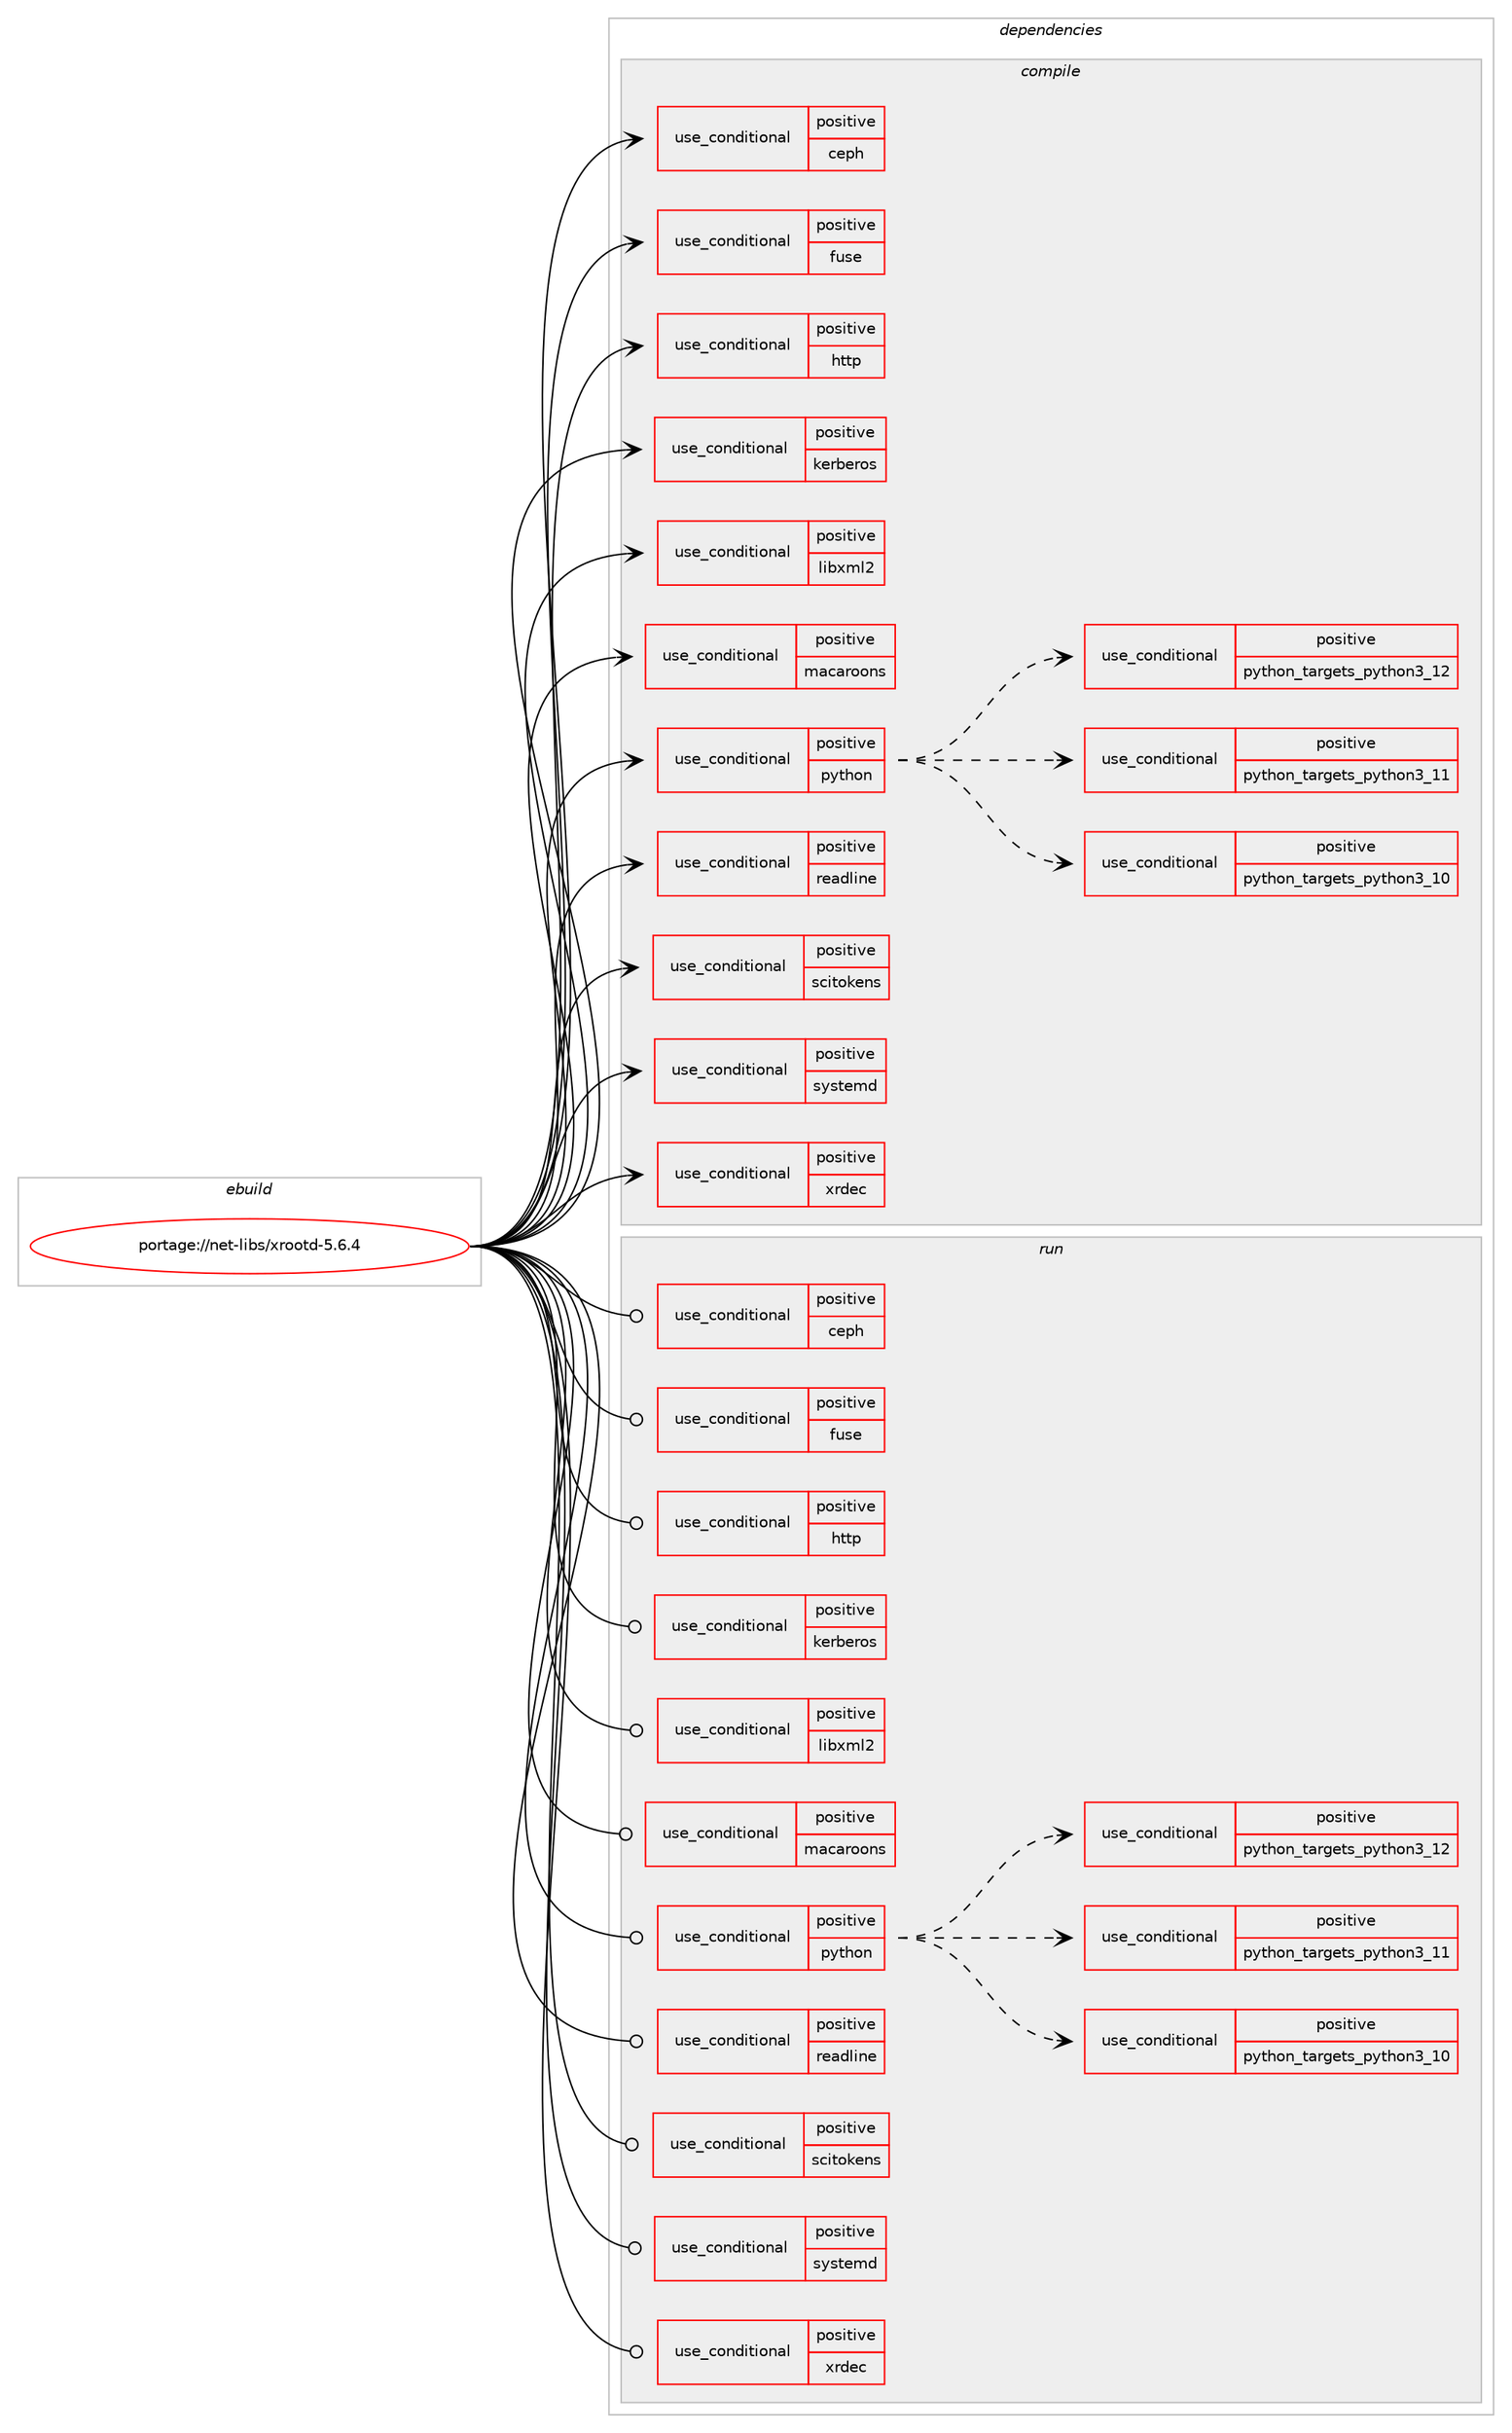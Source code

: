 digraph prolog {

# *************
# Graph options
# *************

newrank=true;
concentrate=true;
compound=true;
graph [rankdir=LR,fontname=Helvetica,fontsize=10,ranksep=1.5];#, ranksep=2.5, nodesep=0.2];
edge  [arrowhead=vee];
node  [fontname=Helvetica,fontsize=10];

# **********
# The ebuild
# **********

subgraph cluster_leftcol {
color=gray;
rank=same;
label=<<i>ebuild</i>>;
id [label="portage://net-libs/xrootd-5.6.4", color=red, width=4, href="../net-libs/xrootd-5.6.4.svg"];
}

# ****************
# The dependencies
# ****************

subgraph cluster_midcol {
color=gray;
label=<<i>dependencies</i>>;
subgraph cluster_compile {
fillcolor="#eeeeee";
style=filled;
label=<<i>compile</i>>;
subgraph cond92182 {
dependency184789 [label=<<TABLE BORDER="0" CELLBORDER="1" CELLSPACING="0" CELLPADDING="4"><TR><TD ROWSPAN="3" CELLPADDING="10">use_conditional</TD></TR><TR><TD>positive</TD></TR><TR><TD>ceph</TD></TR></TABLE>>, shape=none, color=red];
# *** BEGIN UNKNOWN DEPENDENCY TYPE (TODO) ***
# dependency184789 -> package_dependency(portage://net-libs/xrootd-5.6.4,install,no,sys-cluster,ceph,none,[,,],[],[])
# *** END UNKNOWN DEPENDENCY TYPE (TODO) ***

}
id:e -> dependency184789:w [weight=20,style="solid",arrowhead="vee"];
subgraph cond92183 {
dependency184790 [label=<<TABLE BORDER="0" CELLBORDER="1" CELLSPACING="0" CELLPADDING="4"><TR><TD ROWSPAN="3" CELLPADDING="10">use_conditional</TD></TR><TR><TD>positive</TD></TR><TR><TD>fuse</TD></TR></TABLE>>, shape=none, color=red];
# *** BEGIN UNKNOWN DEPENDENCY TYPE (TODO) ***
# dependency184790 -> package_dependency(portage://net-libs/xrootd-5.6.4,install,no,sys-fs,fuse,none,[,,],[slot(0),equal],[])
# *** END UNKNOWN DEPENDENCY TYPE (TODO) ***

}
id:e -> dependency184790:w [weight=20,style="solid",arrowhead="vee"];
subgraph cond92184 {
dependency184791 [label=<<TABLE BORDER="0" CELLBORDER="1" CELLSPACING="0" CELLPADDING="4"><TR><TD ROWSPAN="3" CELLPADDING="10">use_conditional</TD></TR><TR><TD>positive</TD></TR><TR><TD>http</TD></TR></TABLE>>, shape=none, color=red];
# *** BEGIN UNKNOWN DEPENDENCY TYPE (TODO) ***
# dependency184791 -> package_dependency(portage://net-libs/xrootd-5.6.4,install,no,net-misc,curl,none,[,,],any_same_slot,[])
# *** END UNKNOWN DEPENDENCY TYPE (TODO) ***

# *** BEGIN UNKNOWN DEPENDENCY TYPE (TODO) ***
# dependency184791 -> package_dependency(portage://net-libs/xrootd-5.6.4,install,no,net-libs,davix,none,[,,],[],[])
# *** END UNKNOWN DEPENDENCY TYPE (TODO) ***

}
id:e -> dependency184791:w [weight=20,style="solid",arrowhead="vee"];
subgraph cond92185 {
dependency184792 [label=<<TABLE BORDER="0" CELLBORDER="1" CELLSPACING="0" CELLPADDING="4"><TR><TD ROWSPAN="3" CELLPADDING="10">use_conditional</TD></TR><TR><TD>positive</TD></TR><TR><TD>kerberos</TD></TR></TABLE>>, shape=none, color=red];
# *** BEGIN UNKNOWN DEPENDENCY TYPE (TODO) ***
# dependency184792 -> package_dependency(portage://net-libs/xrootd-5.6.4,install,no,virtual,krb5,none,[,,],[],[])
# *** END UNKNOWN DEPENDENCY TYPE (TODO) ***

}
id:e -> dependency184792:w [weight=20,style="solid",arrowhead="vee"];
subgraph cond92186 {
dependency184793 [label=<<TABLE BORDER="0" CELLBORDER="1" CELLSPACING="0" CELLPADDING="4"><TR><TD ROWSPAN="3" CELLPADDING="10">use_conditional</TD></TR><TR><TD>positive</TD></TR><TR><TD>libxml2</TD></TR></TABLE>>, shape=none, color=red];
# *** BEGIN UNKNOWN DEPENDENCY TYPE (TODO) ***
# dependency184793 -> package_dependency(portage://net-libs/xrootd-5.6.4,install,no,dev-libs,libxml2,none,[,,],[slot(2),equal],[])
# *** END UNKNOWN DEPENDENCY TYPE (TODO) ***

}
id:e -> dependency184793:w [weight=20,style="solid",arrowhead="vee"];
subgraph cond92187 {
dependency184794 [label=<<TABLE BORDER="0" CELLBORDER="1" CELLSPACING="0" CELLPADDING="4"><TR><TD ROWSPAN="3" CELLPADDING="10">use_conditional</TD></TR><TR><TD>positive</TD></TR><TR><TD>macaroons</TD></TR></TABLE>>, shape=none, color=red];
# *** BEGIN UNKNOWN DEPENDENCY TYPE (TODO) ***
# dependency184794 -> package_dependency(portage://net-libs/xrootd-5.6.4,install,no,dev-libs,libmacaroons,none,[,,],[],[])
# *** END UNKNOWN DEPENDENCY TYPE (TODO) ***

}
id:e -> dependency184794:w [weight=20,style="solid",arrowhead="vee"];
subgraph cond92188 {
dependency184795 [label=<<TABLE BORDER="0" CELLBORDER="1" CELLSPACING="0" CELLPADDING="4"><TR><TD ROWSPAN="3" CELLPADDING="10">use_conditional</TD></TR><TR><TD>positive</TD></TR><TR><TD>python</TD></TR></TABLE>>, shape=none, color=red];
subgraph cond92189 {
dependency184796 [label=<<TABLE BORDER="0" CELLBORDER="1" CELLSPACING="0" CELLPADDING="4"><TR><TD ROWSPAN="3" CELLPADDING="10">use_conditional</TD></TR><TR><TD>positive</TD></TR><TR><TD>python_targets_python3_10</TD></TR></TABLE>>, shape=none, color=red];
# *** BEGIN UNKNOWN DEPENDENCY TYPE (TODO) ***
# dependency184796 -> package_dependency(portage://net-libs/xrootd-5.6.4,install,no,dev-lang,python,none,[,,],[slot(3.10)],[])
# *** END UNKNOWN DEPENDENCY TYPE (TODO) ***

}
dependency184795:e -> dependency184796:w [weight=20,style="dashed",arrowhead="vee"];
subgraph cond92190 {
dependency184797 [label=<<TABLE BORDER="0" CELLBORDER="1" CELLSPACING="0" CELLPADDING="4"><TR><TD ROWSPAN="3" CELLPADDING="10">use_conditional</TD></TR><TR><TD>positive</TD></TR><TR><TD>python_targets_python3_11</TD></TR></TABLE>>, shape=none, color=red];
# *** BEGIN UNKNOWN DEPENDENCY TYPE (TODO) ***
# dependency184797 -> package_dependency(portage://net-libs/xrootd-5.6.4,install,no,dev-lang,python,none,[,,],[slot(3.11)],[])
# *** END UNKNOWN DEPENDENCY TYPE (TODO) ***

}
dependency184795:e -> dependency184797:w [weight=20,style="dashed",arrowhead="vee"];
subgraph cond92191 {
dependency184798 [label=<<TABLE BORDER="0" CELLBORDER="1" CELLSPACING="0" CELLPADDING="4"><TR><TD ROWSPAN="3" CELLPADDING="10">use_conditional</TD></TR><TR><TD>positive</TD></TR><TR><TD>python_targets_python3_12</TD></TR></TABLE>>, shape=none, color=red];
# *** BEGIN UNKNOWN DEPENDENCY TYPE (TODO) ***
# dependency184798 -> package_dependency(portage://net-libs/xrootd-5.6.4,install,no,dev-lang,python,none,[,,],[slot(3.12)],[])
# *** END UNKNOWN DEPENDENCY TYPE (TODO) ***

}
dependency184795:e -> dependency184798:w [weight=20,style="dashed",arrowhead="vee"];
}
id:e -> dependency184795:w [weight=20,style="solid",arrowhead="vee"];
subgraph cond92192 {
dependency184799 [label=<<TABLE BORDER="0" CELLBORDER="1" CELLSPACING="0" CELLPADDING="4"><TR><TD ROWSPAN="3" CELLPADDING="10">use_conditional</TD></TR><TR><TD>positive</TD></TR><TR><TD>readline</TD></TR></TABLE>>, shape=none, color=red];
# *** BEGIN UNKNOWN DEPENDENCY TYPE (TODO) ***
# dependency184799 -> package_dependency(portage://net-libs/xrootd-5.6.4,install,no,sys-libs,readline,none,[,,],[slot(0),equal],[])
# *** END UNKNOWN DEPENDENCY TYPE (TODO) ***

}
id:e -> dependency184799:w [weight=20,style="solid",arrowhead="vee"];
subgraph cond92193 {
dependency184800 [label=<<TABLE BORDER="0" CELLBORDER="1" CELLSPACING="0" CELLPADDING="4"><TR><TD ROWSPAN="3" CELLPADDING="10">use_conditional</TD></TR><TR><TD>positive</TD></TR><TR><TD>scitokens</TD></TR></TABLE>>, shape=none, color=red];
# *** BEGIN UNKNOWN DEPENDENCY TYPE (TODO) ***
# dependency184800 -> package_dependency(portage://net-libs/xrootd-5.6.4,install,no,dev-cpp,scitokens-cpp,none,[,,],[],[])
# *** END UNKNOWN DEPENDENCY TYPE (TODO) ***

}
id:e -> dependency184800:w [weight=20,style="solid",arrowhead="vee"];
subgraph cond92194 {
dependency184801 [label=<<TABLE BORDER="0" CELLBORDER="1" CELLSPACING="0" CELLPADDING="4"><TR><TD ROWSPAN="3" CELLPADDING="10">use_conditional</TD></TR><TR><TD>positive</TD></TR><TR><TD>systemd</TD></TR></TABLE>>, shape=none, color=red];
# *** BEGIN UNKNOWN DEPENDENCY TYPE (TODO) ***
# dependency184801 -> package_dependency(portage://net-libs/xrootd-5.6.4,install,no,sys-apps,systemd,none,[,,],any_same_slot,[])
# *** END UNKNOWN DEPENDENCY TYPE (TODO) ***

}
id:e -> dependency184801:w [weight=20,style="solid",arrowhead="vee"];
subgraph cond92195 {
dependency184802 [label=<<TABLE BORDER="0" CELLBORDER="1" CELLSPACING="0" CELLPADDING="4"><TR><TD ROWSPAN="3" CELLPADDING="10">use_conditional</TD></TR><TR><TD>positive</TD></TR><TR><TD>xrdec</TD></TR></TABLE>>, shape=none, color=red];
# *** BEGIN UNKNOWN DEPENDENCY TYPE (TODO) ***
# dependency184802 -> package_dependency(portage://net-libs/xrootd-5.6.4,install,no,dev-libs,isa-l,none,[,,],[],[])
# *** END UNKNOWN DEPENDENCY TYPE (TODO) ***

}
id:e -> dependency184802:w [weight=20,style="solid",arrowhead="vee"];
# *** BEGIN UNKNOWN DEPENDENCY TYPE (TODO) ***
# id -> package_dependency(portage://net-libs/xrootd-5.6.4,install,no,acct-group,xrootd,none,[,,],[],[])
# *** END UNKNOWN DEPENDENCY TYPE (TODO) ***

# *** BEGIN UNKNOWN DEPENDENCY TYPE (TODO) ***
# id -> package_dependency(portage://net-libs/xrootd-5.6.4,install,no,acct-user,xrootd,none,[,,],[],[])
# *** END UNKNOWN DEPENDENCY TYPE (TODO) ***

# *** BEGIN UNKNOWN DEPENDENCY TYPE (TODO) ***
# id -> package_dependency(portage://net-libs/xrootd-5.6.4,install,no,dev-libs,openssl,none,[,,],[slot(0),equal],[])
# *** END UNKNOWN DEPENDENCY TYPE (TODO) ***

# *** BEGIN UNKNOWN DEPENDENCY TYPE (TODO) ***
# id -> package_dependency(portage://net-libs/xrootd-5.6.4,install,no,sys-libs,zlib,none,[,,],[],[])
# *** END UNKNOWN DEPENDENCY TYPE (TODO) ***

# *** BEGIN UNKNOWN DEPENDENCY TYPE (TODO) ***
# id -> package_dependency(portage://net-libs/xrootd-5.6.4,install,no,virtual,libcrypt,none,[,,],any_same_slot,[])
# *** END UNKNOWN DEPENDENCY TYPE (TODO) ***

}
subgraph cluster_compileandrun {
fillcolor="#eeeeee";
style=filled;
label=<<i>compile and run</i>>;
}
subgraph cluster_run {
fillcolor="#eeeeee";
style=filled;
label=<<i>run</i>>;
subgraph cond92196 {
dependency184803 [label=<<TABLE BORDER="0" CELLBORDER="1" CELLSPACING="0" CELLPADDING="4"><TR><TD ROWSPAN="3" CELLPADDING="10">use_conditional</TD></TR><TR><TD>positive</TD></TR><TR><TD>ceph</TD></TR></TABLE>>, shape=none, color=red];
# *** BEGIN UNKNOWN DEPENDENCY TYPE (TODO) ***
# dependency184803 -> package_dependency(portage://net-libs/xrootd-5.6.4,run,no,sys-cluster,ceph,none,[,,],[],[])
# *** END UNKNOWN DEPENDENCY TYPE (TODO) ***

}
id:e -> dependency184803:w [weight=20,style="solid",arrowhead="odot"];
subgraph cond92197 {
dependency184804 [label=<<TABLE BORDER="0" CELLBORDER="1" CELLSPACING="0" CELLPADDING="4"><TR><TD ROWSPAN="3" CELLPADDING="10">use_conditional</TD></TR><TR><TD>positive</TD></TR><TR><TD>fuse</TD></TR></TABLE>>, shape=none, color=red];
# *** BEGIN UNKNOWN DEPENDENCY TYPE (TODO) ***
# dependency184804 -> package_dependency(portage://net-libs/xrootd-5.6.4,run,no,sys-fs,fuse,none,[,,],[slot(0),equal],[])
# *** END UNKNOWN DEPENDENCY TYPE (TODO) ***

}
id:e -> dependency184804:w [weight=20,style="solid",arrowhead="odot"];
subgraph cond92198 {
dependency184805 [label=<<TABLE BORDER="0" CELLBORDER="1" CELLSPACING="0" CELLPADDING="4"><TR><TD ROWSPAN="3" CELLPADDING="10">use_conditional</TD></TR><TR><TD>positive</TD></TR><TR><TD>http</TD></TR></TABLE>>, shape=none, color=red];
# *** BEGIN UNKNOWN DEPENDENCY TYPE (TODO) ***
# dependency184805 -> package_dependency(portage://net-libs/xrootd-5.6.4,run,no,net-misc,curl,none,[,,],any_same_slot,[])
# *** END UNKNOWN DEPENDENCY TYPE (TODO) ***

# *** BEGIN UNKNOWN DEPENDENCY TYPE (TODO) ***
# dependency184805 -> package_dependency(portage://net-libs/xrootd-5.6.4,run,no,net-libs,davix,none,[,,],[],[])
# *** END UNKNOWN DEPENDENCY TYPE (TODO) ***

}
id:e -> dependency184805:w [weight=20,style="solid",arrowhead="odot"];
subgraph cond92199 {
dependency184806 [label=<<TABLE BORDER="0" CELLBORDER="1" CELLSPACING="0" CELLPADDING="4"><TR><TD ROWSPAN="3" CELLPADDING="10">use_conditional</TD></TR><TR><TD>positive</TD></TR><TR><TD>kerberos</TD></TR></TABLE>>, shape=none, color=red];
# *** BEGIN UNKNOWN DEPENDENCY TYPE (TODO) ***
# dependency184806 -> package_dependency(portage://net-libs/xrootd-5.6.4,run,no,virtual,krb5,none,[,,],[],[])
# *** END UNKNOWN DEPENDENCY TYPE (TODO) ***

}
id:e -> dependency184806:w [weight=20,style="solid",arrowhead="odot"];
subgraph cond92200 {
dependency184807 [label=<<TABLE BORDER="0" CELLBORDER="1" CELLSPACING="0" CELLPADDING="4"><TR><TD ROWSPAN="3" CELLPADDING="10">use_conditional</TD></TR><TR><TD>positive</TD></TR><TR><TD>libxml2</TD></TR></TABLE>>, shape=none, color=red];
# *** BEGIN UNKNOWN DEPENDENCY TYPE (TODO) ***
# dependency184807 -> package_dependency(portage://net-libs/xrootd-5.6.4,run,no,dev-libs,libxml2,none,[,,],[slot(2),equal],[])
# *** END UNKNOWN DEPENDENCY TYPE (TODO) ***

}
id:e -> dependency184807:w [weight=20,style="solid",arrowhead="odot"];
subgraph cond92201 {
dependency184808 [label=<<TABLE BORDER="0" CELLBORDER="1" CELLSPACING="0" CELLPADDING="4"><TR><TD ROWSPAN="3" CELLPADDING="10">use_conditional</TD></TR><TR><TD>positive</TD></TR><TR><TD>macaroons</TD></TR></TABLE>>, shape=none, color=red];
# *** BEGIN UNKNOWN DEPENDENCY TYPE (TODO) ***
# dependency184808 -> package_dependency(portage://net-libs/xrootd-5.6.4,run,no,dev-libs,libmacaroons,none,[,,],[],[])
# *** END UNKNOWN DEPENDENCY TYPE (TODO) ***

}
id:e -> dependency184808:w [weight=20,style="solid",arrowhead="odot"];
subgraph cond92202 {
dependency184809 [label=<<TABLE BORDER="0" CELLBORDER="1" CELLSPACING="0" CELLPADDING="4"><TR><TD ROWSPAN="3" CELLPADDING="10">use_conditional</TD></TR><TR><TD>positive</TD></TR><TR><TD>python</TD></TR></TABLE>>, shape=none, color=red];
subgraph cond92203 {
dependency184810 [label=<<TABLE BORDER="0" CELLBORDER="1" CELLSPACING="0" CELLPADDING="4"><TR><TD ROWSPAN="3" CELLPADDING="10">use_conditional</TD></TR><TR><TD>positive</TD></TR><TR><TD>python_targets_python3_10</TD></TR></TABLE>>, shape=none, color=red];
# *** BEGIN UNKNOWN DEPENDENCY TYPE (TODO) ***
# dependency184810 -> package_dependency(portage://net-libs/xrootd-5.6.4,run,no,dev-lang,python,none,[,,],[slot(3.10)],[])
# *** END UNKNOWN DEPENDENCY TYPE (TODO) ***

}
dependency184809:e -> dependency184810:w [weight=20,style="dashed",arrowhead="vee"];
subgraph cond92204 {
dependency184811 [label=<<TABLE BORDER="0" CELLBORDER="1" CELLSPACING="0" CELLPADDING="4"><TR><TD ROWSPAN="3" CELLPADDING="10">use_conditional</TD></TR><TR><TD>positive</TD></TR><TR><TD>python_targets_python3_11</TD></TR></TABLE>>, shape=none, color=red];
# *** BEGIN UNKNOWN DEPENDENCY TYPE (TODO) ***
# dependency184811 -> package_dependency(portage://net-libs/xrootd-5.6.4,run,no,dev-lang,python,none,[,,],[slot(3.11)],[])
# *** END UNKNOWN DEPENDENCY TYPE (TODO) ***

}
dependency184809:e -> dependency184811:w [weight=20,style="dashed",arrowhead="vee"];
subgraph cond92205 {
dependency184812 [label=<<TABLE BORDER="0" CELLBORDER="1" CELLSPACING="0" CELLPADDING="4"><TR><TD ROWSPAN="3" CELLPADDING="10">use_conditional</TD></TR><TR><TD>positive</TD></TR><TR><TD>python_targets_python3_12</TD></TR></TABLE>>, shape=none, color=red];
# *** BEGIN UNKNOWN DEPENDENCY TYPE (TODO) ***
# dependency184812 -> package_dependency(portage://net-libs/xrootd-5.6.4,run,no,dev-lang,python,none,[,,],[slot(3.12)],[])
# *** END UNKNOWN DEPENDENCY TYPE (TODO) ***

}
dependency184809:e -> dependency184812:w [weight=20,style="dashed",arrowhead="vee"];
}
id:e -> dependency184809:w [weight=20,style="solid",arrowhead="odot"];
subgraph cond92206 {
dependency184813 [label=<<TABLE BORDER="0" CELLBORDER="1" CELLSPACING="0" CELLPADDING="4"><TR><TD ROWSPAN="3" CELLPADDING="10">use_conditional</TD></TR><TR><TD>positive</TD></TR><TR><TD>readline</TD></TR></TABLE>>, shape=none, color=red];
# *** BEGIN UNKNOWN DEPENDENCY TYPE (TODO) ***
# dependency184813 -> package_dependency(portage://net-libs/xrootd-5.6.4,run,no,sys-libs,readline,none,[,,],[slot(0),equal],[])
# *** END UNKNOWN DEPENDENCY TYPE (TODO) ***

}
id:e -> dependency184813:w [weight=20,style="solid",arrowhead="odot"];
subgraph cond92207 {
dependency184814 [label=<<TABLE BORDER="0" CELLBORDER="1" CELLSPACING="0" CELLPADDING="4"><TR><TD ROWSPAN="3" CELLPADDING="10">use_conditional</TD></TR><TR><TD>positive</TD></TR><TR><TD>scitokens</TD></TR></TABLE>>, shape=none, color=red];
# *** BEGIN UNKNOWN DEPENDENCY TYPE (TODO) ***
# dependency184814 -> package_dependency(portage://net-libs/xrootd-5.6.4,run,no,dev-cpp,scitokens-cpp,none,[,,],[],[])
# *** END UNKNOWN DEPENDENCY TYPE (TODO) ***

}
id:e -> dependency184814:w [weight=20,style="solid",arrowhead="odot"];
subgraph cond92208 {
dependency184815 [label=<<TABLE BORDER="0" CELLBORDER="1" CELLSPACING="0" CELLPADDING="4"><TR><TD ROWSPAN="3" CELLPADDING="10">use_conditional</TD></TR><TR><TD>positive</TD></TR><TR><TD>systemd</TD></TR></TABLE>>, shape=none, color=red];
# *** BEGIN UNKNOWN DEPENDENCY TYPE (TODO) ***
# dependency184815 -> package_dependency(portage://net-libs/xrootd-5.6.4,run,no,sys-apps,systemd,none,[,,],any_same_slot,[])
# *** END UNKNOWN DEPENDENCY TYPE (TODO) ***

}
id:e -> dependency184815:w [weight=20,style="solid",arrowhead="odot"];
subgraph cond92209 {
dependency184816 [label=<<TABLE BORDER="0" CELLBORDER="1" CELLSPACING="0" CELLPADDING="4"><TR><TD ROWSPAN="3" CELLPADDING="10">use_conditional</TD></TR><TR><TD>positive</TD></TR><TR><TD>xrdec</TD></TR></TABLE>>, shape=none, color=red];
# *** BEGIN UNKNOWN DEPENDENCY TYPE (TODO) ***
# dependency184816 -> package_dependency(portage://net-libs/xrootd-5.6.4,run,no,dev-libs,isa-l,none,[,,],[],[])
# *** END UNKNOWN DEPENDENCY TYPE (TODO) ***

}
id:e -> dependency184816:w [weight=20,style="solid",arrowhead="odot"];
# *** BEGIN UNKNOWN DEPENDENCY TYPE (TODO) ***
# id -> package_dependency(portage://net-libs/xrootd-5.6.4,run,no,acct-group,xrootd,none,[,,],[],[])
# *** END UNKNOWN DEPENDENCY TYPE (TODO) ***

# *** BEGIN UNKNOWN DEPENDENCY TYPE (TODO) ***
# id -> package_dependency(portage://net-libs/xrootd-5.6.4,run,no,acct-user,xrootd,none,[,,],[],[])
# *** END UNKNOWN DEPENDENCY TYPE (TODO) ***

# *** BEGIN UNKNOWN DEPENDENCY TYPE (TODO) ***
# id -> package_dependency(portage://net-libs/xrootd-5.6.4,run,no,dev-lang,perl,none,[,,],[],[])
# *** END UNKNOWN DEPENDENCY TYPE (TODO) ***

# *** BEGIN UNKNOWN DEPENDENCY TYPE (TODO) ***
# id -> package_dependency(portage://net-libs/xrootd-5.6.4,run,no,dev-libs,openssl,none,[,,],[slot(0),equal],[])
# *** END UNKNOWN DEPENDENCY TYPE (TODO) ***

# *** BEGIN UNKNOWN DEPENDENCY TYPE (TODO) ***
# id -> package_dependency(portage://net-libs/xrootd-5.6.4,run,no,sys-libs,zlib,none,[,,],[],[])
# *** END UNKNOWN DEPENDENCY TYPE (TODO) ***

# *** BEGIN UNKNOWN DEPENDENCY TYPE (TODO) ***
# id -> package_dependency(portage://net-libs/xrootd-5.6.4,run,no,virtual,libcrypt,none,[,,],any_same_slot,[])
# *** END UNKNOWN DEPENDENCY TYPE (TODO) ***

}
}

# **************
# The candidates
# **************

subgraph cluster_choices {
rank=same;
color=gray;
label=<<i>candidates</i>>;

}

}
